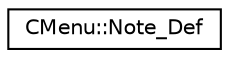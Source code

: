 digraph "Graphical Class Hierarchy"
{
 // LATEX_PDF_SIZE
  edge [fontname="Helvetica",fontsize="10",labelfontname="Helvetica",labelfontsize="10"];
  node [fontname="Helvetica",fontsize="10",shape=record];
  rankdir="LR";
  Node0 [label="CMenu::Note_Def",height=0.2,width=0.4,color="black", fillcolor="white", style="filled",URL="$structCMenu_1_1Note__Def.html",tooltip="This struct holds information about a note (defines it by note name and category)...."];
}
